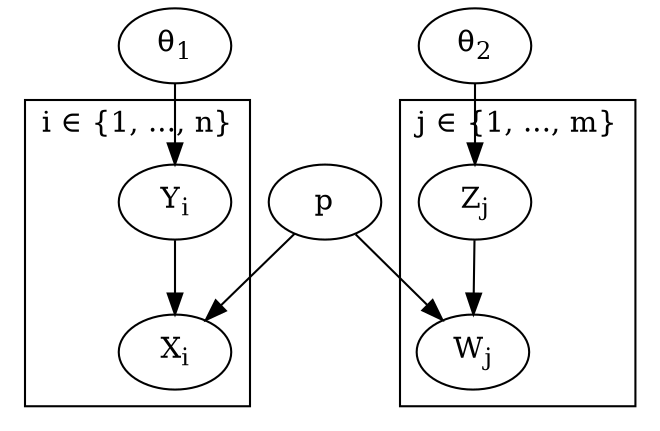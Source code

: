 
digraph {
    Y_i[label=<Y<SUB>i</SUB>>];
    X_i[label=<X<SUB>i</SUB>>];
    Z_j[label=<Z<SUB>j</SUB>>];
    W_j[label=<W<SUB>j</SUB>>];
    θ_1[label=<θ<SUB>1</SUB>>];
    θ_2[label=<θ<SUB>2</SUB>>];

    θ_1 -> Y_i;
    θ_2 -> Z_j;
    p -> X_i;
    p -> W_j;
    Y_i -> X_i;
    Z_j -> W_j;

    subgraph cluster_1 {
        label="i ∈ {1, ..., n}";
        Y_i; X_i;
    }

    subgraph cluster_2 {
        label="j ∈ {1, ..., m}";
        Z_j; W_j;
    }
}
